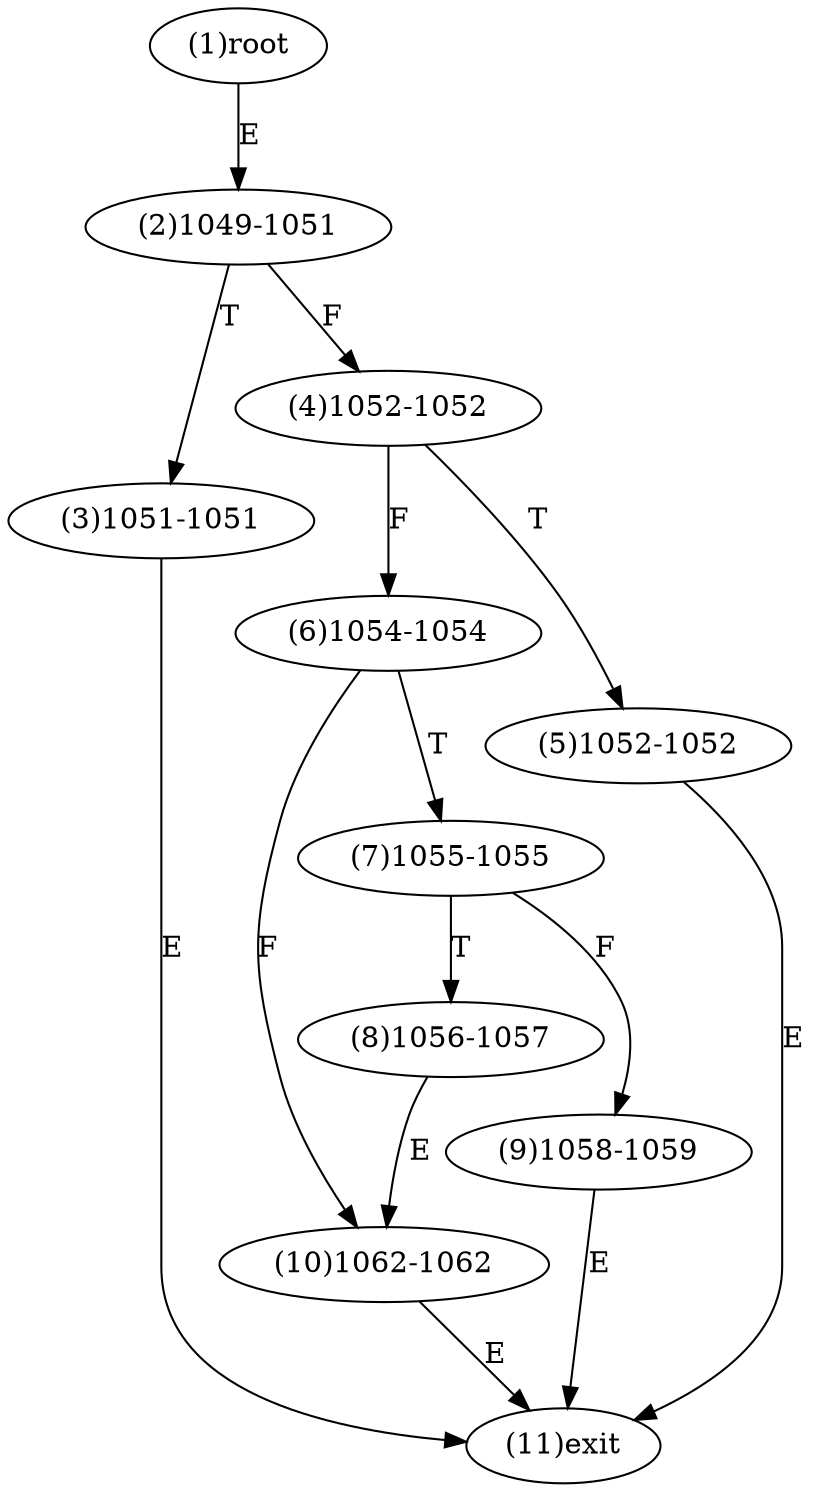 digraph "" { 
1[ label="(1)root"];
2[ label="(2)1049-1051"];
3[ label="(3)1051-1051"];
4[ label="(4)1052-1052"];
5[ label="(5)1052-1052"];
6[ label="(6)1054-1054"];
7[ label="(7)1055-1055"];
8[ label="(8)1056-1057"];
9[ label="(9)1058-1059"];
10[ label="(10)1062-1062"];
11[ label="(11)exit"];
1->2[ label="E"];
2->4[ label="F"];
2->3[ label="T"];
3->11[ label="E"];
4->6[ label="F"];
4->5[ label="T"];
5->11[ label="E"];
6->10[ label="F"];
6->7[ label="T"];
7->9[ label="F"];
7->8[ label="T"];
8->10[ label="E"];
9->11[ label="E"];
10->11[ label="E"];
}